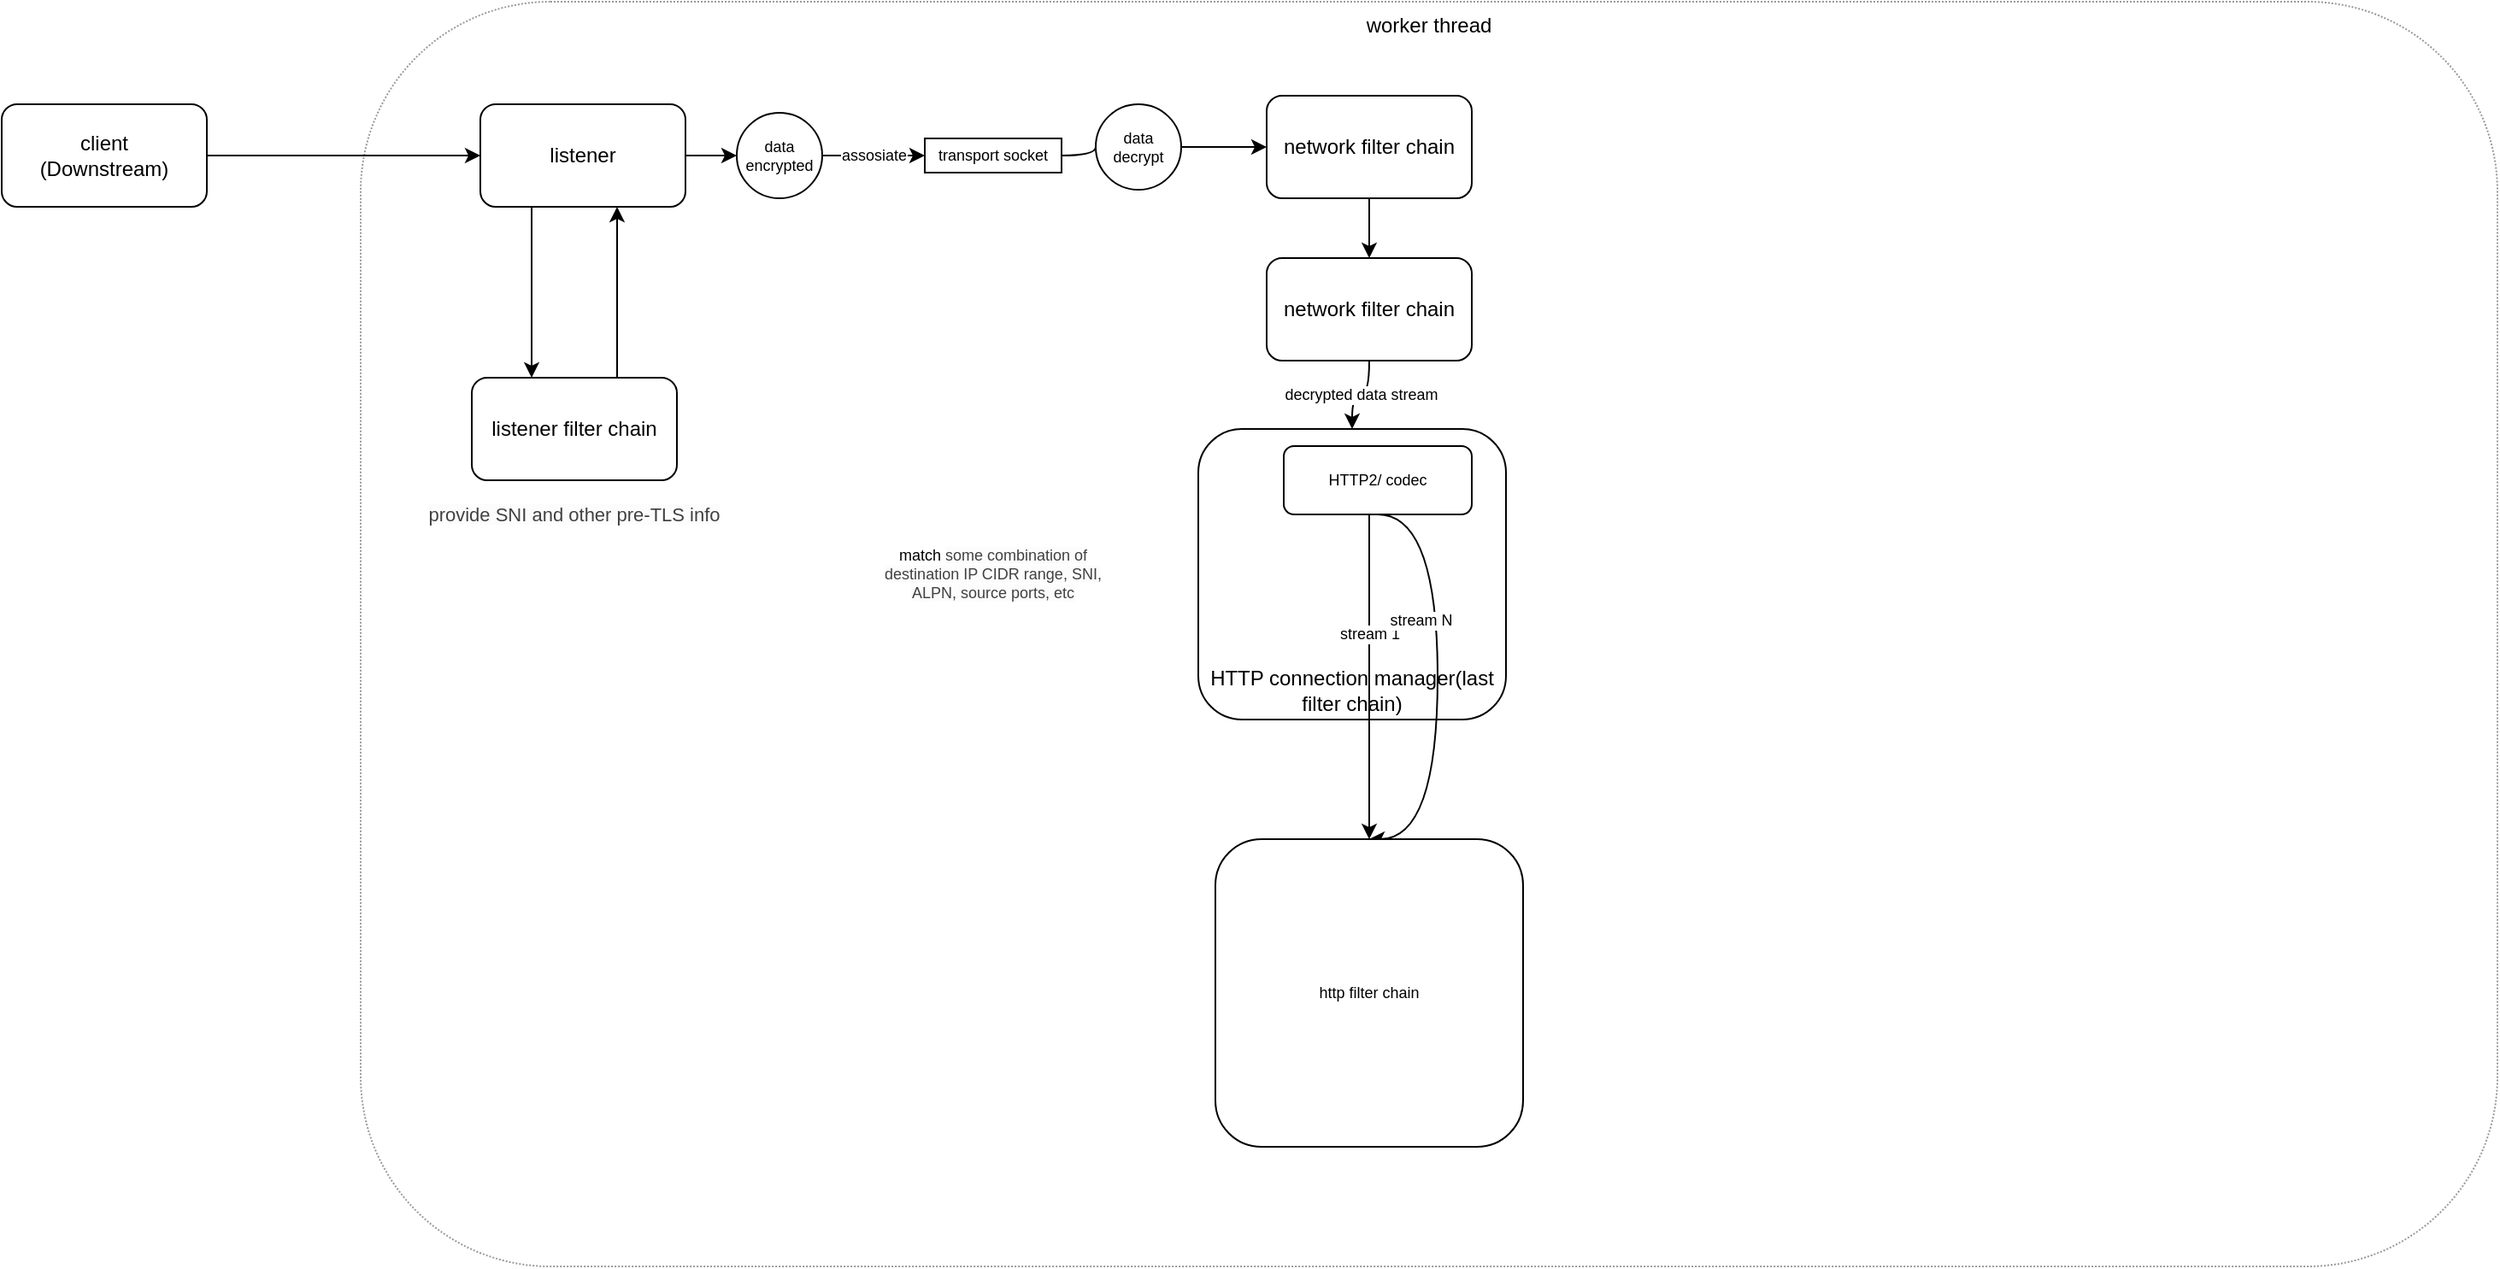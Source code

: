 <mxfile version="14.7.9" type="github">
  <diagram id="NIDPMBfKksr7cMe8wytX" name="Page-1">
    <mxGraphModel dx="782" dy="441" grid="1" gridSize="10" guides="1" tooltips="1" connect="1" arrows="1" fold="1" page="1" pageScale="1" pageWidth="850" pageHeight="1100" math="0" shadow="0">
      <root>
        <mxCell id="0" />
        <mxCell id="1" parent="0" />
        <mxCell id="H-T82s3oVhORbkwSaDWH-3" value="worker thread" style="rounded=1;whiteSpace=wrap;html=1;opacity=40;dashed=1;dashPattern=1 1;verticalAlign=top;" parent="1" vertex="1">
          <mxGeometry x="300" y="130" width="1250" height="740" as="geometry" />
        </mxCell>
        <mxCell id="H-T82s3oVhORbkwSaDWH-4" style="edgeStyle=orthogonalEdgeStyle;rounded=0;orthogonalLoop=1;jettySize=auto;html=1;" parent="1" source="H-T82s3oVhORbkwSaDWH-1" target="H-T82s3oVhORbkwSaDWH-2" edge="1">
          <mxGeometry relative="1" as="geometry" />
        </mxCell>
        <mxCell id="H-T82s3oVhORbkwSaDWH-1" value="client&lt;br&gt;(Downstream)" style="rounded=1;whiteSpace=wrap;html=1;" parent="1" vertex="1">
          <mxGeometry x="90" y="190" width="120" height="60" as="geometry" />
        </mxCell>
        <mxCell id="H-T82s3oVhORbkwSaDWH-6" value="" style="edgeStyle=orthogonalEdgeStyle;rounded=0;orthogonalLoop=1;jettySize=auto;html=1;" parent="1" source="H-T82s3oVhORbkwSaDWH-2" target="H-T82s3oVhORbkwSaDWH-5" edge="1">
          <mxGeometry relative="1" as="geometry">
            <Array as="points">
              <mxPoint x="400" y="280" />
              <mxPoint x="400" y="280" />
            </Array>
          </mxGeometry>
        </mxCell>
        <mxCell id="H-T82s3oVhORbkwSaDWH-28" value="" style="edgeStyle=orthogonalEdgeStyle;curved=1;rounded=0;orthogonalLoop=1;jettySize=auto;html=1;fontSize=9;" parent="1" source="H-T82s3oVhORbkwSaDWH-2" target="H-T82s3oVhORbkwSaDWH-22" edge="1">
          <mxGeometry relative="1" as="geometry" />
        </mxCell>
        <mxCell id="H-T82s3oVhORbkwSaDWH-2" value="listener" style="rounded=1;whiteSpace=wrap;html=1;" parent="1" vertex="1">
          <mxGeometry x="370" y="190" width="120" height="60" as="geometry" />
        </mxCell>
        <mxCell id="H-T82s3oVhORbkwSaDWH-9" value="" style="edgeStyle=orthogonalEdgeStyle;rounded=0;orthogonalLoop=1;jettySize=auto;html=1;" parent="1" source="H-T82s3oVhORbkwSaDWH-5" target="H-T82s3oVhORbkwSaDWH-2" edge="1">
          <mxGeometry relative="1" as="geometry">
            <Array as="points">
              <mxPoint x="450" y="280" />
              <mxPoint x="450" y="280" />
            </Array>
          </mxGeometry>
        </mxCell>
        <mxCell id="H-T82s3oVhORbkwSaDWH-5" value="listener filter chain" style="rounded=1;whiteSpace=wrap;html=1;verticalAlign=middle;" parent="1" vertex="1">
          <mxGeometry x="365" y="350" width="120" height="60" as="geometry" />
        </mxCell>
        <mxCell id="H-T82s3oVhORbkwSaDWH-20" value="assosiate" style="edgeStyle=orthogonalEdgeStyle;curved=1;rounded=0;orthogonalLoop=1;jettySize=auto;html=1;entryX=0;entryY=0.5;entryDx=0;entryDy=0;fontSize=9;startArrow=none;" parent="1" source="H-T82s3oVhORbkwSaDWH-22" target="H-T82s3oVhORbkwSaDWH-18" edge="1">
          <mxGeometry relative="1" as="geometry" />
        </mxCell>
        <mxCell id="H-T82s3oVhORbkwSaDWH-26" value="" style="edgeStyle=orthogonalEdgeStyle;curved=1;rounded=0;orthogonalLoop=1;jettySize=auto;html=1;fontSize=9;" parent="1" source="H-T82s3oVhORbkwSaDWH-7" target="H-T82s3oVhORbkwSaDWH-12" edge="1">
          <mxGeometry relative="1" as="geometry" />
        </mxCell>
        <mxCell id="H-T82s3oVhORbkwSaDWH-7" value="network filter chain" style="rounded=1;whiteSpace=wrap;html=1;verticalAlign=middle;" parent="1" vertex="1">
          <mxGeometry x="830" y="185" width="120" height="60" as="geometry" />
        </mxCell>
        <mxCell id="H-T82s3oVhORbkwSaDWH-11" value="&lt;font style=&quot;font-size: 11px&quot;&gt;&lt;span style=&quot;color: rgb(64 , 64 , 64) ; font-style: normal ; font-weight: 400 ; letter-spacing: normal ; text-align: left ; text-indent: 0px ; text-transform: none ; word-spacing: 0px ; background-color: rgb(252 , 252 , 252) ; display: inline ; float: none&quot;&gt;provide SNI and other pre-TLS info&lt;/span&gt;&lt;br&gt;&lt;/font&gt;" style="text;html=1;strokeColor=none;fillColor=none;align=center;verticalAlign=middle;whiteSpace=wrap;rounded=0;" parent="1" vertex="1">
          <mxGeometry x="310" y="420" width="230" height="20" as="geometry" />
        </mxCell>
        <mxCell id="H-T82s3oVhORbkwSaDWH-32" value="decrypted data stream" style="edgeStyle=orthogonalEdgeStyle;curved=1;rounded=0;orthogonalLoop=1;jettySize=auto;html=1;fontSize=9;" parent="1" source="H-T82s3oVhORbkwSaDWH-12" target="H-T82s3oVhORbkwSaDWH-14" edge="1">
          <mxGeometry relative="1" as="geometry" />
        </mxCell>
        <mxCell id="H-T82s3oVhORbkwSaDWH-12" value="network filter chain" style="rounded=1;whiteSpace=wrap;html=1;verticalAlign=middle;" parent="1" vertex="1">
          <mxGeometry x="830" y="280" width="120" height="60" as="geometry" />
        </mxCell>
        <mxCell id="H-T82s3oVhORbkwSaDWH-14" value="HTTP connection manager(last filter chain)" style="rounded=1;whiteSpace=wrap;html=1;verticalAlign=bottom;align=center;" parent="1" vertex="1">
          <mxGeometry x="790" y="380" width="180" height="170" as="geometry" />
        </mxCell>
        <mxCell id="H-T82s3oVhORbkwSaDWH-17" value="match&amp;nbsp;&lt;span style=&quot;color: rgb(64, 64, 64); font-size: 9px; font-style: normal; font-weight: 400; letter-spacing: normal; text-align: left; text-indent: 0px; text-transform: none; word-spacing: 0px; background-color: rgb(252, 252, 252); display: inline; float: none;&quot;&gt;some combination of destination IP CIDR range, SNI, ALPN, source ports, etc&lt;/span&gt;&lt;br style=&quot;font-size: 9px;&quot;&gt;" style="text;html=1;strokeColor=none;fillColor=none;align=center;verticalAlign=middle;whiteSpace=wrap;rounded=0;fontSize=9;" parent="1" vertex="1">
          <mxGeometry x="600" y="455" width="140" height="20" as="geometry" />
        </mxCell>
        <mxCell id="H-T82s3oVhORbkwSaDWH-27" value="" style="edgeStyle=orthogonalEdgeStyle;curved=1;rounded=0;orthogonalLoop=1;jettySize=auto;html=1;fontSize=9;startArrow=none;" parent="1" source="H-T82s3oVhORbkwSaDWH-29" target="H-T82s3oVhORbkwSaDWH-7" edge="1">
          <mxGeometry relative="1" as="geometry" />
        </mxCell>
        <mxCell id="H-T82s3oVhORbkwSaDWH-18" value="transport socket" style="rounded=0;whiteSpace=wrap;html=1;fontSize=9;verticalAlign=middle;" parent="1" vertex="1">
          <mxGeometry x="630" y="210" width="80" height="20" as="geometry" />
        </mxCell>
        <mxCell id="H-T82s3oVhORbkwSaDWH-22" value="data&lt;br&gt;encrypted" style="ellipse;whiteSpace=wrap;html=1;aspect=fixed;fontSize=9;verticalAlign=middle;" parent="1" vertex="1">
          <mxGeometry x="520" y="195" width="50" height="50" as="geometry" />
        </mxCell>
        <mxCell id="H-T82s3oVhORbkwSaDWH-29" value="data&lt;br&gt;decrypt" style="ellipse;whiteSpace=wrap;html=1;aspect=fixed;fontSize=9;verticalAlign=middle;" parent="1" vertex="1">
          <mxGeometry x="730" y="190" width="50" height="50" as="geometry" />
        </mxCell>
        <mxCell id="H-T82s3oVhORbkwSaDWH-31" value="" style="edgeStyle=orthogonalEdgeStyle;curved=1;rounded=0;orthogonalLoop=1;jettySize=auto;html=1;fontSize=9;endArrow=none;" parent="1" source="H-T82s3oVhORbkwSaDWH-18" target="H-T82s3oVhORbkwSaDWH-29" edge="1">
          <mxGeometry relative="1" as="geometry">
            <mxPoint x="710" y="220" as="sourcePoint" />
            <mxPoint x="800" y="210" as="targetPoint" />
          </mxGeometry>
        </mxCell>
        <mxCell id="H-T82s3oVhORbkwSaDWH-36" value="stream 1" style="edgeStyle=orthogonalEdgeStyle;curved=1;rounded=0;orthogonalLoop=1;jettySize=auto;html=1;fontSize=9;" parent="1" source="H-T82s3oVhORbkwSaDWH-33" target="H-T82s3oVhORbkwSaDWH-35" edge="1">
          <mxGeometry x="-0.263" relative="1" as="geometry">
            <Array as="points">
              <mxPoint x="890" y="580" />
              <mxPoint x="890" y="580" />
            </Array>
            <mxPoint as="offset" />
          </mxGeometry>
        </mxCell>
        <mxCell id="H-T82s3oVhORbkwSaDWH-37" value="stream N" style="edgeStyle=orthogonalEdgeStyle;curved=1;rounded=0;orthogonalLoop=1;jettySize=auto;html=1;entryX=0.5;entryY=0;entryDx=0;entryDy=0;fontSize=9;exitX=0.5;exitY=1;exitDx=0;exitDy=0;" parent="1" source="H-T82s3oVhORbkwSaDWH-33" target="H-T82s3oVhORbkwSaDWH-35" edge="1">
          <mxGeometry x="-0.269" y="-10" relative="1" as="geometry">
            <Array as="points">
              <mxPoint x="930" y="430" />
              <mxPoint x="930" y="620" />
            </Array>
            <mxPoint as="offset" />
          </mxGeometry>
        </mxCell>
        <mxCell id="H-T82s3oVhORbkwSaDWH-33" value="HTTP2/ codec" style="rounded=1;whiteSpace=wrap;html=1;fontSize=9;verticalAlign=middle;" parent="1" vertex="1">
          <mxGeometry x="840" y="390" width="110" height="40" as="geometry" />
        </mxCell>
        <mxCell id="H-T82s3oVhORbkwSaDWH-35" value="http filter chain" style="rounded=1;whiteSpace=wrap;html=1;fontSize=9;verticalAlign=middle;" parent="1" vertex="1">
          <mxGeometry x="800" y="620" width="180" height="180" as="geometry" />
        </mxCell>
      </root>
    </mxGraphModel>
  </diagram>
</mxfile>
